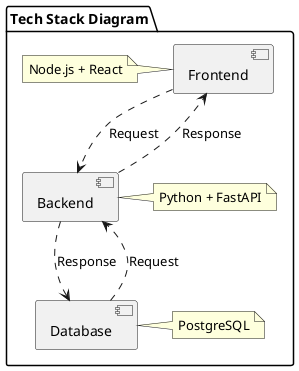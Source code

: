 @startuml component_diagram

package "Tech Stack Diagram" {
    [Frontend] as F
    [Backend] as B
    [Database] as DB

    note left of F
    Node.js + React
    end note

    note right of B
    Python + FastAPI
    end note

    note right of DB
    PostgreSQL
    end note

    F ..> B : Request
    B ..> F : Response
    DB ..> B : Request
    B ..> DB : Response
}
@enduml